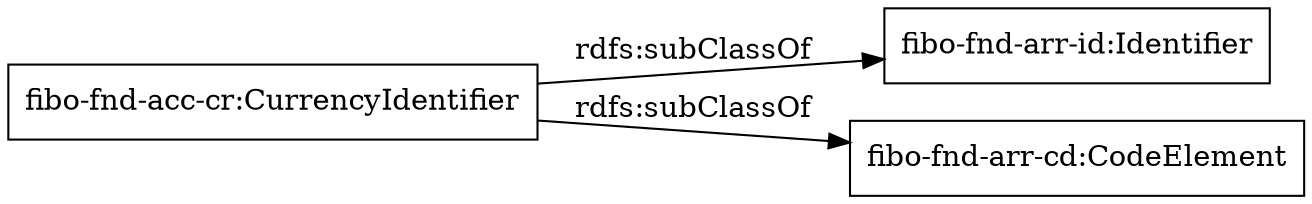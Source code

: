 digraph ar2dtool_diagram { 
rankdir=LR;
size="1000"
node [shape = rectangle, color="black"]; "fibo-fnd-acc-cr:CurrencyIdentifier" ; /*classes style*/
	"fibo-fnd-acc-cr:CurrencyIdentifier" -> "fibo-fnd-arr-id:Identifier" [ label = "rdfs:subClassOf" ];
	"fibo-fnd-acc-cr:CurrencyIdentifier" -> "fibo-fnd-arr-cd:CodeElement" [ label = "rdfs:subClassOf" ];

}
